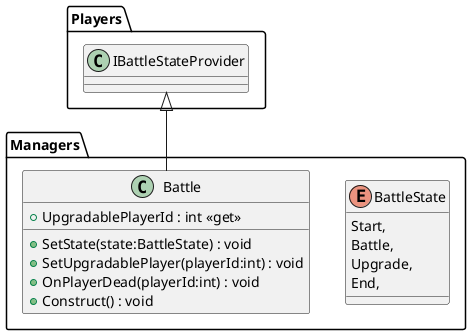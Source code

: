 @startuml
namespace Managers{
enum BattleState {
    Start,
    Battle,
    Upgrade,
    End,
}
class Battle {
    + UpgradablePlayerId : int <<get>>
    + SetState(state:BattleState) : void
    + SetUpgradablePlayer(playerId:int) : void
    + OnPlayerDead(playerId:int) : void
    + Construct() : void
}
}
Players.IBattleStateProvider <|-- Battle
@enduml
